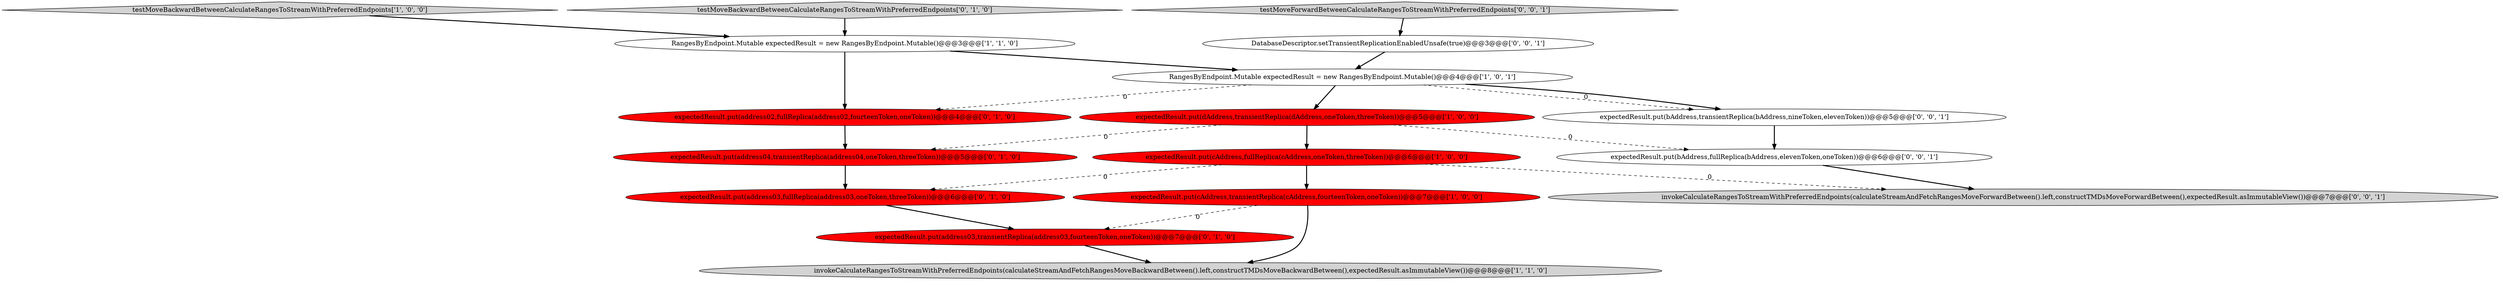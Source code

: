digraph {
16 [style = filled, label = "expectedResult.put(bAddress,transientReplica(bAddress,nineToken,elevenToken))@@@5@@@['0', '0', '1']", fillcolor = white, shape = ellipse image = "AAA0AAABBB3BBB"];
12 [style = filled, label = "DatabaseDescriptor.setTransientReplicationEnabledUnsafe(true)@@@3@@@['0', '0', '1']", fillcolor = white, shape = ellipse image = "AAA0AAABBB3BBB"];
3 [style = filled, label = "RangesByEndpoint.Mutable expectedResult = new RangesByEndpoint.Mutable()@@@3@@@['1', '1', '0']", fillcolor = white, shape = ellipse image = "AAA0AAABBB1BBB"];
5 [style = filled, label = "invokeCalculateRangesToStreamWithPreferredEndpoints(calculateStreamAndFetchRangesMoveBackwardBetween().left,constructTMDsMoveBackwardBetween(),expectedResult.asImmutableView())@@@8@@@['1', '1', '0']", fillcolor = lightgray, shape = ellipse image = "AAA0AAABBB1BBB"];
10 [style = filled, label = "expectedResult.put(address04,transientReplica(address04,oneToken,threeToken))@@@5@@@['0', '1', '0']", fillcolor = red, shape = ellipse image = "AAA1AAABBB2BBB"];
8 [style = filled, label = "expectedResult.put(address03,fullReplica(address03,oneToken,threeToken))@@@6@@@['0', '1', '0']", fillcolor = red, shape = ellipse image = "AAA1AAABBB2BBB"];
1 [style = filled, label = "expectedResult.put(cAddress,transientReplica(cAddress,fourteenToken,oneToken))@@@7@@@['1', '0', '0']", fillcolor = red, shape = ellipse image = "AAA1AAABBB1BBB"];
7 [style = filled, label = "expectedResult.put(address02,fullReplica(address02,fourteenToken,oneToken))@@@4@@@['0', '1', '0']", fillcolor = red, shape = ellipse image = "AAA1AAABBB2BBB"];
0 [style = filled, label = "expectedResult.put(cAddress,fullReplica(cAddress,oneToken,threeToken))@@@6@@@['1', '0', '0']", fillcolor = red, shape = ellipse image = "AAA1AAABBB1BBB"];
4 [style = filled, label = "RangesByEndpoint.Mutable expectedResult = new RangesByEndpoint.Mutable()@@@4@@@['1', '0', '1']", fillcolor = white, shape = ellipse image = "AAA0AAABBB1BBB"];
11 [style = filled, label = "testMoveBackwardBetweenCalculateRangesToStreamWithPreferredEndpoints['0', '1', '0']", fillcolor = lightgray, shape = diamond image = "AAA0AAABBB2BBB"];
13 [style = filled, label = "testMoveForwardBetweenCalculateRangesToStreamWithPreferredEndpoints['0', '0', '1']", fillcolor = lightgray, shape = diamond image = "AAA0AAABBB3BBB"];
15 [style = filled, label = "expectedResult.put(bAddress,fullReplica(bAddress,elevenToken,oneToken))@@@6@@@['0', '0', '1']", fillcolor = white, shape = ellipse image = "AAA0AAABBB3BBB"];
6 [style = filled, label = "testMoveBackwardBetweenCalculateRangesToStreamWithPreferredEndpoints['1', '0', '0']", fillcolor = lightgray, shape = diamond image = "AAA0AAABBB1BBB"];
9 [style = filled, label = "expectedResult.put(address03,transientReplica(address03,fourteenToken,oneToken))@@@7@@@['0', '1', '0']", fillcolor = red, shape = ellipse image = "AAA1AAABBB2BBB"];
2 [style = filled, label = "expectedResult.put(dAddress,transientReplica(dAddress,oneToken,threeToken))@@@5@@@['1', '0', '0']", fillcolor = red, shape = ellipse image = "AAA1AAABBB1BBB"];
14 [style = filled, label = "invokeCalculateRangesToStreamWithPreferredEndpoints(calculateStreamAndFetchRangesMoveForwardBetween().left,constructTMDsMoveForwardBetween(),expectedResult.asImmutableView())@@@7@@@['0', '0', '1']", fillcolor = lightgray, shape = ellipse image = "AAA0AAABBB3BBB"];
1->5 [style = bold, label=""];
6->3 [style = bold, label=""];
16->15 [style = bold, label=""];
4->16 [style = dashed, label="0"];
15->14 [style = bold, label=""];
7->10 [style = bold, label=""];
1->9 [style = dashed, label="0"];
4->2 [style = bold, label=""];
3->4 [style = bold, label=""];
2->10 [style = dashed, label="0"];
2->15 [style = dashed, label="0"];
0->14 [style = dashed, label="0"];
2->0 [style = bold, label=""];
13->12 [style = bold, label=""];
10->8 [style = bold, label=""];
12->4 [style = bold, label=""];
3->7 [style = bold, label=""];
11->3 [style = bold, label=""];
4->7 [style = dashed, label="0"];
0->1 [style = bold, label=""];
8->9 [style = bold, label=""];
9->5 [style = bold, label=""];
0->8 [style = dashed, label="0"];
4->16 [style = bold, label=""];
}
